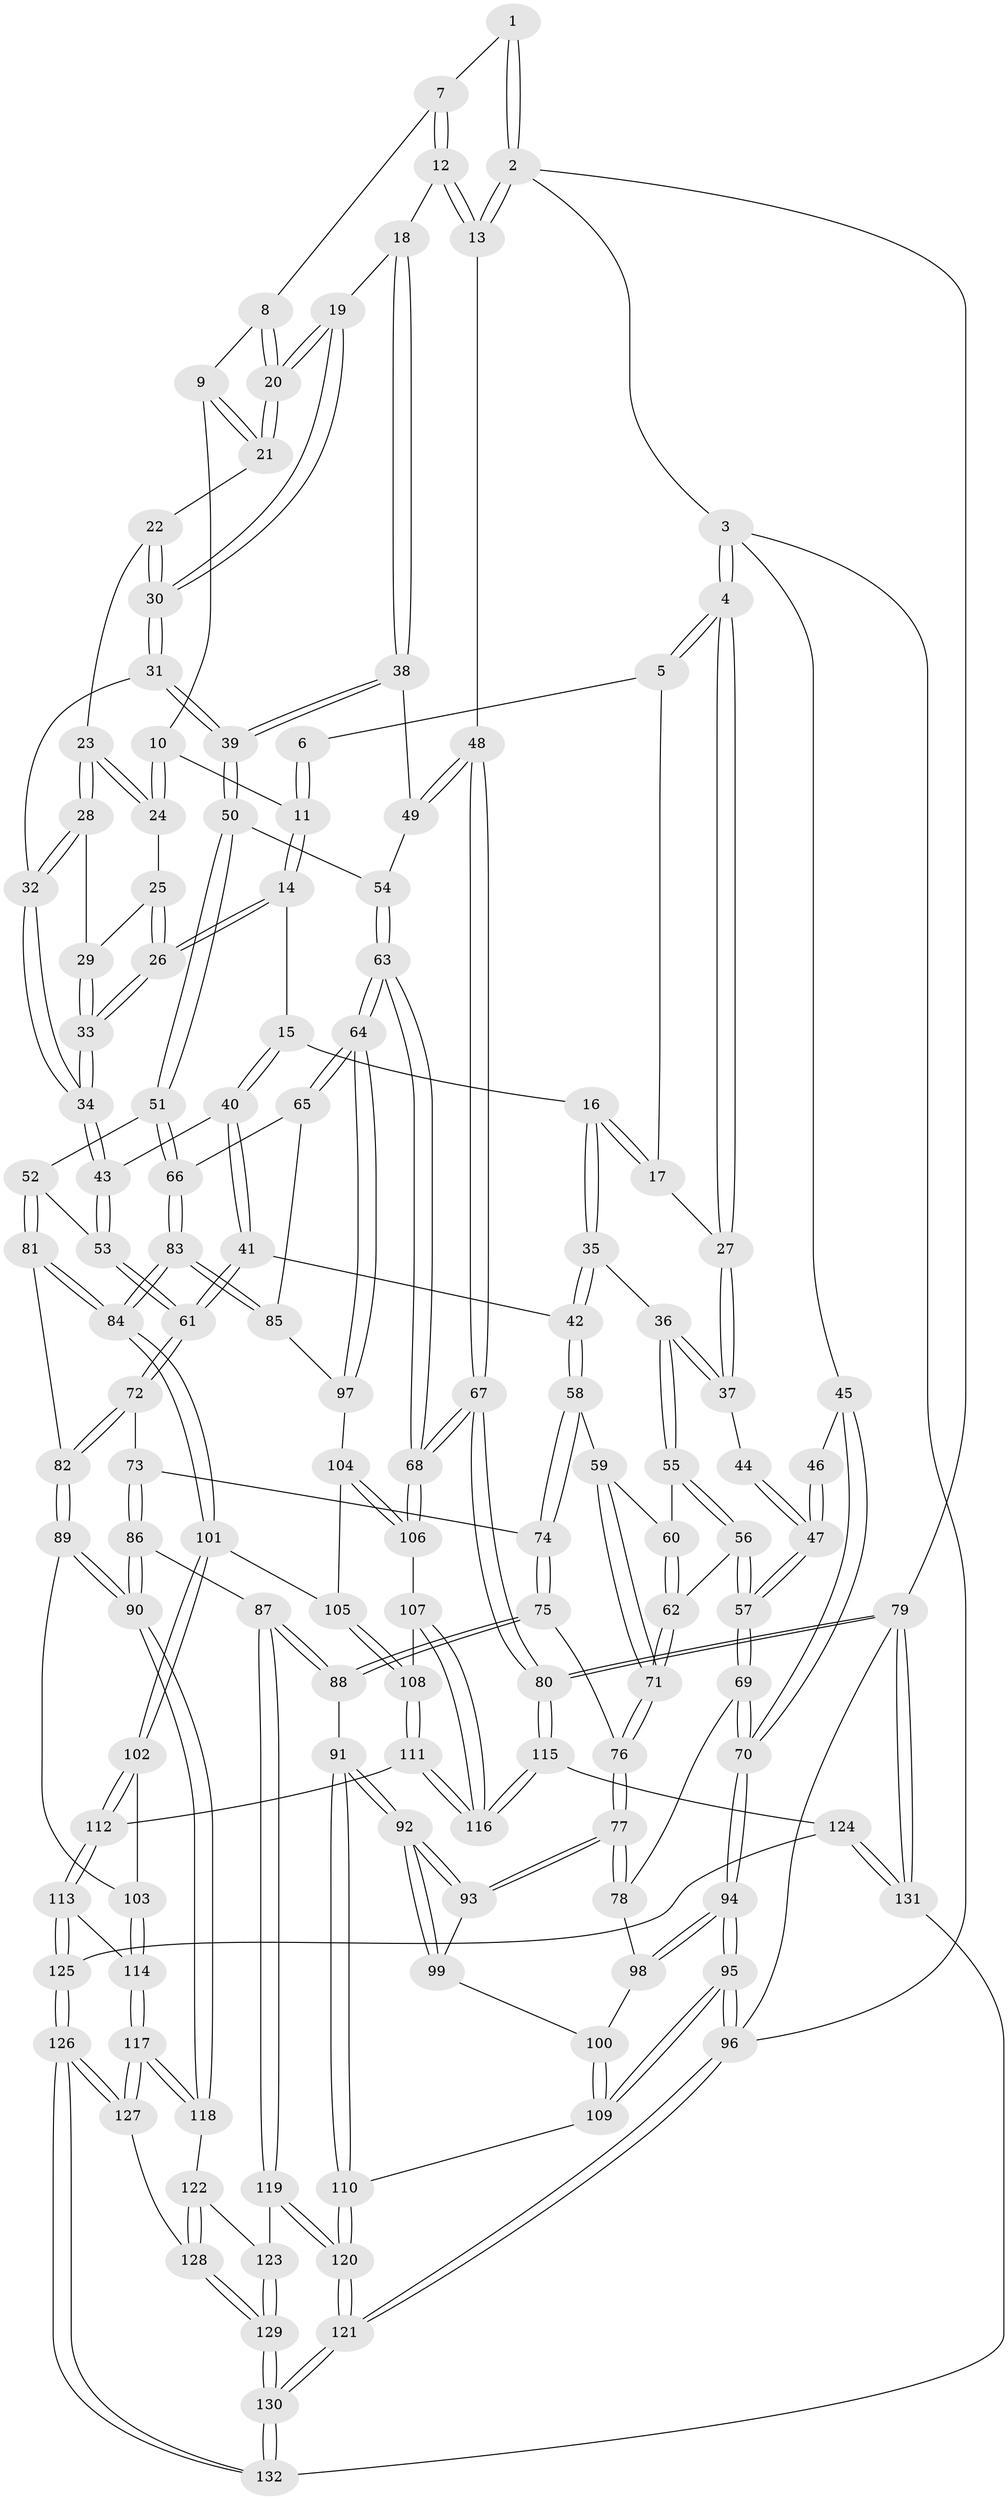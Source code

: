 // coarse degree distribution, {3: 0.13924050632911392, 6: 0.11392405063291139, 7: 0.012658227848101266, 4: 0.4050632911392405, 5: 0.3291139240506329}
// Generated by graph-tools (version 1.1) at 2025/52/02/27/25 19:52:37]
// undirected, 132 vertices, 327 edges
graph export_dot {
graph [start="1"]
  node [color=gray90,style=filled];
  1 [pos="+0.8652192261246109+0"];
  2 [pos="+1+0"];
  3 [pos="+0+0"];
  4 [pos="+0+0"];
  5 [pos="+0.34380190151324863+0"];
  6 [pos="+0.704844801606456+0"];
  7 [pos="+0.8840522565228854+0.028095132360330618"];
  8 [pos="+0.8465960162295878+0.04860637937130688"];
  9 [pos="+0.7898783678849084+0.03400188935371694"];
  10 [pos="+0.7527552480494226+0.009043687491787149"];
  11 [pos="+0.7101569966374152+0"];
  12 [pos="+1+0.09869029666538477"];
  13 [pos="+1+0.08060000812475011"];
  14 [pos="+0.6056012468334891+0.13816060712144246"];
  15 [pos="+0.5440133035363233+0.14166593454119478"];
  16 [pos="+0.48042548353804143+0.12039107237596022"];
  17 [pos="+0.3583152291878848+0"];
  18 [pos="+0.9256070190302795+0.1487375294310078"];
  19 [pos="+0.9063341507043059+0.14742926552317526"];
  20 [pos="+0.8979804218362111+0.1442186207996819"];
  21 [pos="+0.8248355063146717+0.14728047992319057"];
  22 [pos="+0.8071232396802797+0.15744515282960544"];
  23 [pos="+0.8054348919851869+0.1575159089768002"];
  24 [pos="+0.7644087046440833+0.13700931332194888"];
  25 [pos="+0.7568942078087327+0.13932152056093713"];
  26 [pos="+0.6193374231617976+0.15203568593717706"];
  27 [pos="+0.24757582237098485+0.14284189646777576"];
  28 [pos="+0.770374205001619+0.19254063059581172"];
  29 [pos="+0.7428015573756737+0.1931999431172965"];
  30 [pos="+0.8250209567808824+0.26284409124958036"];
  31 [pos="+0.8191883662694417+0.2878225910753448"];
  32 [pos="+0.7865344747634533+0.2828102684108228"];
  33 [pos="+0.6605323336242147+0.21848873494383741"];
  34 [pos="+0.6835078678169642+0.29148944535788646"];
  35 [pos="+0.3284446782889277+0.2727075677713826"];
  36 [pos="+0.29035832544643736+0.2677388101506495"];
  37 [pos="+0.23079078564896138+0.22524741307271848"];
  38 [pos="+0.8882452610383625+0.30130763860478454"];
  39 [pos="+0.8589771271220252+0.3227158947628692"];
  40 [pos="+0.525183589950242+0.31249204820646187"];
  41 [pos="+0.43337460960685464+0.37979519033321946"];
  42 [pos="+0.42660560622751303+0.379065961819154"];
  43 [pos="+0.663791350638807+0.33463486812481835"];
  44 [pos="+0.1934937344770886+0.22488195490342971"];
  45 [pos="+0+0"];
  46 [pos="+0+0.1301346789907303"];
  47 [pos="+0.07805324546471328+0.4053215975406431"];
  48 [pos="+1+0.10350439123549121"];
  49 [pos="+1+0.26021113958925796"];
  50 [pos="+0.8614743365191012+0.34171167855778706"];
  51 [pos="+0.7525995209010448+0.4547356733603884"];
  52 [pos="+0.713777376204297+0.4479490749784762"];
  53 [pos="+0.6693490729850532+0.41397928548458746"];
  54 [pos="+0.9241809486254974+0.40454326688085923"];
  55 [pos="+0.25264734026448515+0.35360077393150374"];
  56 [pos="+0.21942392798093946+0.4146218230202103"];
  57 [pos="+0.06835740621176693+0.45773543233346137"];
  58 [pos="+0.40010217381059093+0.42714455809146606"];
  59 [pos="+0.3600066085183643+0.441756174991548"];
  60 [pos="+0.30848604761482123+0.44944787329234986"];
  61 [pos="+0.5508809265421755+0.4721562702970821"];
  62 [pos="+0.255052585568351+0.4742227302473675"];
  63 [pos="+1+0.5629203979724441"];
  64 [pos="+1+0.563051211663324"];
  65 [pos="+0.7993529220140173+0.49715045549252485"];
  66 [pos="+0.7869354996252789+0.4888991663752039"];
  67 [pos="+1+0.6014401238277466"];
  68 [pos="+1+0.5914206080642932"];
  69 [pos="+0.05437546595247499+0.47574807152724174"];
  70 [pos="+0+0.4707878372432812"];
  71 [pos="+0.2608123022648185+0.5421878867134424"];
  72 [pos="+0.5433870079546811+0.5567926619245537"];
  73 [pos="+0.3902981819010342+0.5682051587615576"];
  74 [pos="+0.3830354667606334+0.5628495199565972"];
  75 [pos="+0.3002766272805163+0.5762217204966678"];
  76 [pos="+0.260072515624709+0.5542392767658795"];
  77 [pos="+0.14869671284167235+0.5841803626424455"];
  78 [pos="+0.11276858626058406+0.5649297870563493"];
  79 [pos="+1+1"];
  80 [pos="+1+0.8871170709077352"];
  81 [pos="+0.665838487462216+0.6075308132012701"];
  82 [pos="+0.5519686922641442+0.5730202630810862"];
  83 [pos="+0.7126504860073881+0.6263359013518263"];
  84 [pos="+0.6877241289245869+0.6349661931656484"];
  85 [pos="+0.7744724516910615+0.6189828227431511"];
  86 [pos="+0.4381956982840919+0.7474477555612921"];
  87 [pos="+0.33225061733803873+0.7574764436708987"];
  88 [pos="+0.29547749602987156+0.7293504768346135"];
  89 [pos="+0.5056127790517648+0.7156556141383181"];
  90 [pos="+0.4591246225858206+0.7552109279884509"];
  91 [pos="+0.21723931481557887+0.7231606188720081"];
  92 [pos="+0.21665025246695346+0.7226006875239296"];
  93 [pos="+0.14939979793151054+0.5868727618649731"];
  94 [pos="+0+0.9285075967586962"];
  95 [pos="+0+0.955448666222579"];
  96 [pos="+0+1"];
  97 [pos="+0.8270079785480327+0.6363004474627182"];
  98 [pos="+0.06695231339409935+0.6251792200488657"];
  99 [pos="+0.10437147679458736+0.7266189322689155"];
  100 [pos="+0.09000710188247688+0.7357000697418427"];
  101 [pos="+0.6841564681062411+0.7035474922630893"];
  102 [pos="+0.6820943196654707+0.7069683390763236"];
  103 [pos="+0.6664088679345187+0.7190267521921697"];
  104 [pos="+0.8073481474040737+0.7047647742271697"];
  105 [pos="+0.7969075160085765+0.7198395219892793"];
  106 [pos="+0.942994706058468+0.7161070801377286"];
  107 [pos="+0.94252601197412+0.7166495605201877"];
  108 [pos="+0.8171121541425644+0.768537958367283"];
  109 [pos="+0.08268753312862259+0.7442057227379524"];
  110 [pos="+0.17411988017169958+0.7998741437598027"];
  111 [pos="+0.8110298414753537+0.8101898526210839"];
  112 [pos="+0.7597980370572792+0.8192440743789702"];
  113 [pos="+0.7351584500398128+0.8451727662835256"];
  114 [pos="+0.6397088078500699+0.8276502704671163"];
  115 [pos="+0.8835652780495287+0.8879853386964772"];
  116 [pos="+0.8775220635939707+0.8724790538917648"];
  117 [pos="+0.5711804007703792+0.8909810020619826"];
  118 [pos="+0.4769849403806753+0.8002738625191788"];
  119 [pos="+0.2855813987382537+0.8744197533864608"];
  120 [pos="+0.1461392365992329+1"];
  121 [pos="+0+1"];
  122 [pos="+0.4028436555152232+0.9059018086860585"];
  123 [pos="+0.36625332495967705+0.897267470154328"];
  124 [pos="+0.8772598644366373+0.8993154157204812"];
  125 [pos="+0.7376347198870598+0.9411758807476477"];
  126 [pos="+0.6339652189993407+1"];
  127 [pos="+0.5852063134422882+0.9672267922164073"];
  128 [pos="+0.4084264212739773+0.9509570535675561"];
  129 [pos="+0.27342497026652013+1"];
  130 [pos="+0.18148869141123772+1"];
  131 [pos="+0.8964125179789614+1"];
  132 [pos="+0.6404929137030284+1"];
  1 -- 2;
  1 -- 2;
  1 -- 7;
  2 -- 3;
  2 -- 13;
  2 -- 13;
  2 -- 79;
  3 -- 4;
  3 -- 4;
  3 -- 45;
  3 -- 96;
  4 -- 5;
  4 -- 5;
  4 -- 27;
  4 -- 27;
  5 -- 6;
  5 -- 17;
  6 -- 11;
  6 -- 11;
  7 -- 8;
  7 -- 12;
  7 -- 12;
  8 -- 9;
  8 -- 20;
  8 -- 20;
  9 -- 10;
  9 -- 21;
  9 -- 21;
  10 -- 11;
  10 -- 24;
  10 -- 24;
  11 -- 14;
  11 -- 14;
  12 -- 13;
  12 -- 13;
  12 -- 18;
  13 -- 48;
  14 -- 15;
  14 -- 26;
  14 -- 26;
  15 -- 16;
  15 -- 40;
  15 -- 40;
  16 -- 17;
  16 -- 17;
  16 -- 35;
  16 -- 35;
  17 -- 27;
  18 -- 19;
  18 -- 38;
  18 -- 38;
  19 -- 20;
  19 -- 20;
  19 -- 30;
  19 -- 30;
  20 -- 21;
  20 -- 21;
  21 -- 22;
  22 -- 23;
  22 -- 30;
  22 -- 30;
  23 -- 24;
  23 -- 24;
  23 -- 28;
  23 -- 28;
  24 -- 25;
  25 -- 26;
  25 -- 26;
  25 -- 29;
  26 -- 33;
  26 -- 33;
  27 -- 37;
  27 -- 37;
  28 -- 29;
  28 -- 32;
  28 -- 32;
  29 -- 33;
  29 -- 33;
  30 -- 31;
  30 -- 31;
  31 -- 32;
  31 -- 39;
  31 -- 39;
  32 -- 34;
  32 -- 34;
  33 -- 34;
  33 -- 34;
  34 -- 43;
  34 -- 43;
  35 -- 36;
  35 -- 42;
  35 -- 42;
  36 -- 37;
  36 -- 37;
  36 -- 55;
  36 -- 55;
  37 -- 44;
  38 -- 39;
  38 -- 39;
  38 -- 49;
  39 -- 50;
  39 -- 50;
  40 -- 41;
  40 -- 41;
  40 -- 43;
  41 -- 42;
  41 -- 61;
  41 -- 61;
  42 -- 58;
  42 -- 58;
  43 -- 53;
  43 -- 53;
  44 -- 47;
  44 -- 47;
  45 -- 46;
  45 -- 70;
  45 -- 70;
  46 -- 47;
  46 -- 47;
  47 -- 57;
  47 -- 57;
  48 -- 49;
  48 -- 49;
  48 -- 67;
  48 -- 67;
  49 -- 54;
  50 -- 51;
  50 -- 51;
  50 -- 54;
  51 -- 52;
  51 -- 66;
  51 -- 66;
  52 -- 53;
  52 -- 81;
  52 -- 81;
  53 -- 61;
  53 -- 61;
  54 -- 63;
  54 -- 63;
  55 -- 56;
  55 -- 56;
  55 -- 60;
  56 -- 57;
  56 -- 57;
  56 -- 62;
  57 -- 69;
  57 -- 69;
  58 -- 59;
  58 -- 74;
  58 -- 74;
  59 -- 60;
  59 -- 71;
  59 -- 71;
  60 -- 62;
  60 -- 62;
  61 -- 72;
  61 -- 72;
  62 -- 71;
  62 -- 71;
  63 -- 64;
  63 -- 64;
  63 -- 68;
  63 -- 68;
  64 -- 65;
  64 -- 65;
  64 -- 97;
  64 -- 97;
  65 -- 66;
  65 -- 85;
  66 -- 83;
  66 -- 83;
  67 -- 68;
  67 -- 68;
  67 -- 80;
  67 -- 80;
  68 -- 106;
  68 -- 106;
  69 -- 70;
  69 -- 70;
  69 -- 78;
  70 -- 94;
  70 -- 94;
  71 -- 76;
  71 -- 76;
  72 -- 73;
  72 -- 82;
  72 -- 82;
  73 -- 74;
  73 -- 86;
  73 -- 86;
  74 -- 75;
  74 -- 75;
  75 -- 76;
  75 -- 88;
  75 -- 88;
  76 -- 77;
  76 -- 77;
  77 -- 78;
  77 -- 78;
  77 -- 93;
  77 -- 93;
  78 -- 98;
  79 -- 80;
  79 -- 80;
  79 -- 131;
  79 -- 131;
  79 -- 96;
  80 -- 115;
  80 -- 115;
  81 -- 82;
  81 -- 84;
  81 -- 84;
  82 -- 89;
  82 -- 89;
  83 -- 84;
  83 -- 84;
  83 -- 85;
  83 -- 85;
  84 -- 101;
  84 -- 101;
  85 -- 97;
  86 -- 87;
  86 -- 90;
  86 -- 90;
  87 -- 88;
  87 -- 88;
  87 -- 119;
  87 -- 119;
  88 -- 91;
  89 -- 90;
  89 -- 90;
  89 -- 103;
  90 -- 118;
  90 -- 118;
  91 -- 92;
  91 -- 92;
  91 -- 110;
  91 -- 110;
  92 -- 93;
  92 -- 93;
  92 -- 99;
  92 -- 99;
  93 -- 99;
  94 -- 95;
  94 -- 95;
  94 -- 98;
  94 -- 98;
  95 -- 96;
  95 -- 96;
  95 -- 109;
  95 -- 109;
  96 -- 121;
  96 -- 121;
  97 -- 104;
  98 -- 100;
  99 -- 100;
  100 -- 109;
  100 -- 109;
  101 -- 102;
  101 -- 102;
  101 -- 105;
  102 -- 103;
  102 -- 112;
  102 -- 112;
  103 -- 114;
  103 -- 114;
  104 -- 105;
  104 -- 106;
  104 -- 106;
  105 -- 108;
  105 -- 108;
  106 -- 107;
  107 -- 108;
  107 -- 116;
  107 -- 116;
  108 -- 111;
  108 -- 111;
  109 -- 110;
  110 -- 120;
  110 -- 120;
  111 -- 112;
  111 -- 116;
  111 -- 116;
  112 -- 113;
  112 -- 113;
  113 -- 114;
  113 -- 125;
  113 -- 125;
  114 -- 117;
  114 -- 117;
  115 -- 116;
  115 -- 116;
  115 -- 124;
  117 -- 118;
  117 -- 118;
  117 -- 127;
  117 -- 127;
  118 -- 122;
  119 -- 120;
  119 -- 120;
  119 -- 123;
  120 -- 121;
  120 -- 121;
  121 -- 130;
  121 -- 130;
  122 -- 123;
  122 -- 128;
  122 -- 128;
  123 -- 129;
  123 -- 129;
  124 -- 125;
  124 -- 131;
  124 -- 131;
  125 -- 126;
  125 -- 126;
  126 -- 127;
  126 -- 127;
  126 -- 132;
  126 -- 132;
  127 -- 128;
  128 -- 129;
  128 -- 129;
  129 -- 130;
  129 -- 130;
  130 -- 132;
  130 -- 132;
  131 -- 132;
}
